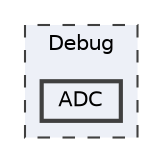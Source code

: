digraph "Debug/ADC"
{
 // LATEX_PDF_SIZE
  bgcolor="transparent";
  edge [fontname=Helvetica,fontsize=10,labelfontname=Helvetica,labelfontsize=10];
  node [fontname=Helvetica,fontsize=10,shape=box,height=0.2,width=0.4];
  compound=true
  subgraph clusterdir_faa8bedbcbaa373d57b77d9219afda20 {
    graph [ bgcolor="#edf0f7", pencolor="grey25", label="Debug", fontname=Helvetica,fontsize=10 style="filled,dashed", URL="dir_faa8bedbcbaa373d57b77d9219afda20.html",tooltip=""]
  dir_d42d306bdb0453d6e9db989521dd8c9f [label="ADC", fillcolor="#edf0f7", color="grey25", style="filled,bold", URL="dir_d42d306bdb0453d6e9db989521dd8c9f.html",tooltip=""];
  }
}
